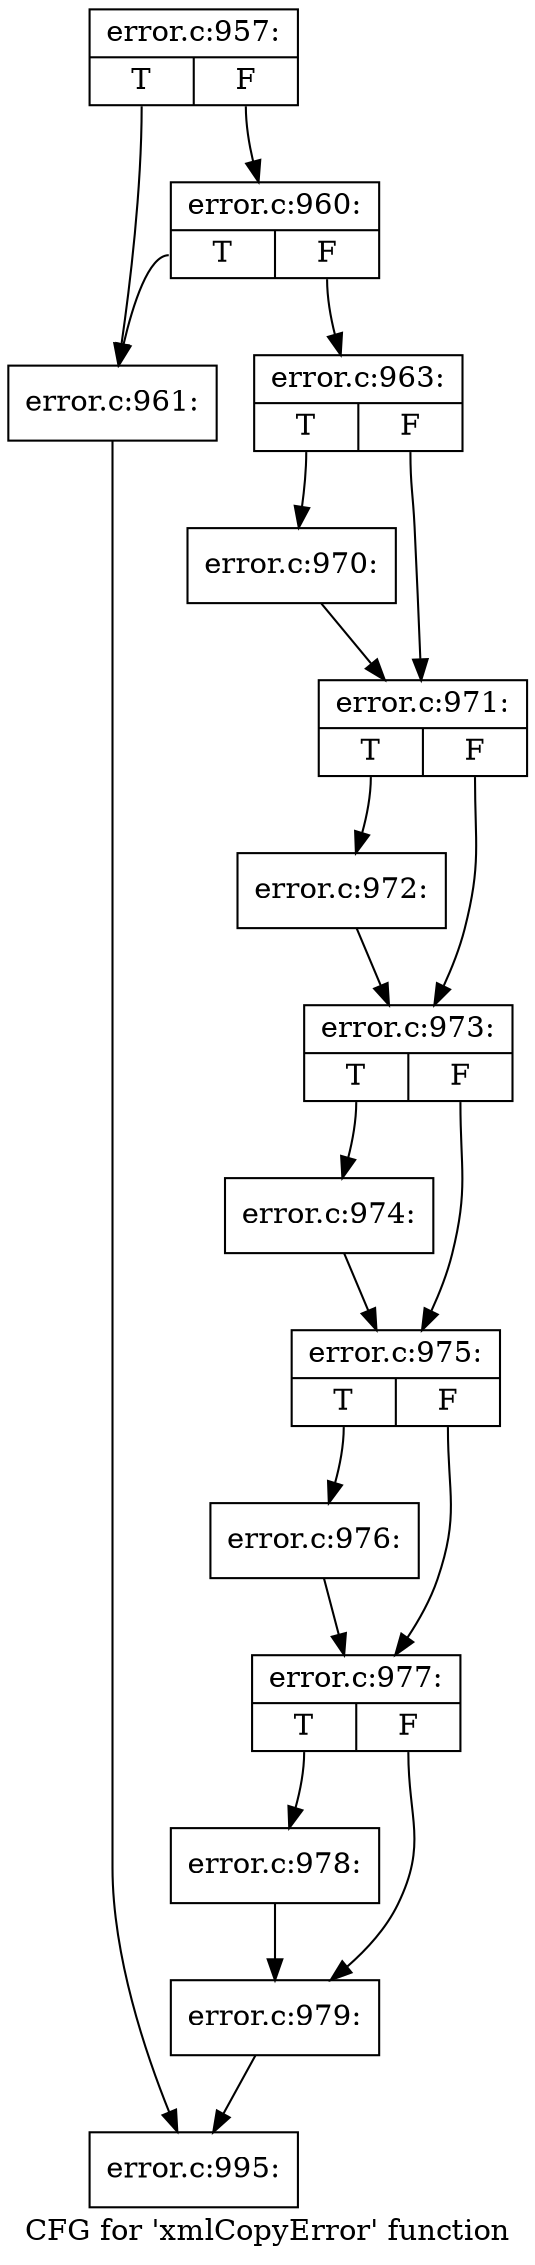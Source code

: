 digraph "CFG for 'xmlCopyError' function" {
	label="CFG for 'xmlCopyError' function";

	Node0x45cab30 [shape=record,label="{error.c:957:|{<s0>T|<s1>F}}"];
	Node0x45cab30:s0 -> Node0x45d9ed0;
	Node0x45cab30:s1 -> Node0x45d9f70;
	Node0x45d9f70 [shape=record,label="{error.c:960:|{<s0>T|<s1>F}}"];
	Node0x45d9f70:s0 -> Node0x45d9ed0;
	Node0x45d9f70:s1 -> Node0x45d9f20;
	Node0x45d9ed0 [shape=record,label="{error.c:961:}"];
	Node0x45d9ed0 -> Node0x45cd3b0;
	Node0x45d9f20 [shape=record,label="{error.c:963:|{<s0>T|<s1>F}}"];
	Node0x45d9f20:s0 -> Node0x4620c70;
	Node0x45d9f20:s1 -> Node0x4620cc0;
	Node0x4620c70 [shape=record,label="{error.c:970:}"];
	Node0x4620c70 -> Node0x4620cc0;
	Node0x4620cc0 [shape=record,label="{error.c:971:|{<s0>T|<s1>F}}"];
	Node0x4620cc0:s0 -> Node0x4621450;
	Node0x4620cc0:s1 -> Node0x46214a0;
	Node0x4621450 [shape=record,label="{error.c:972:}"];
	Node0x4621450 -> Node0x46214a0;
	Node0x46214a0 [shape=record,label="{error.c:973:|{<s0>T|<s1>F}}"];
	Node0x46214a0:s0 -> Node0x4621c30;
	Node0x46214a0:s1 -> Node0x4621c80;
	Node0x4621c30 [shape=record,label="{error.c:974:}"];
	Node0x4621c30 -> Node0x4621c80;
	Node0x4621c80 [shape=record,label="{error.c:975:|{<s0>T|<s1>F}}"];
	Node0x4621c80:s0 -> Node0x4622410;
	Node0x4621c80:s1 -> Node0x4622460;
	Node0x4622410 [shape=record,label="{error.c:976:}"];
	Node0x4622410 -> Node0x4622460;
	Node0x4622460 [shape=record,label="{error.c:977:|{<s0>T|<s1>F}}"];
	Node0x4622460:s0 -> Node0x4622bf0;
	Node0x4622460:s1 -> Node0x4622c40;
	Node0x4622bf0 [shape=record,label="{error.c:978:}"];
	Node0x4622bf0 -> Node0x4622c40;
	Node0x4622c40 [shape=record,label="{error.c:979:}"];
	Node0x4622c40 -> Node0x45cd3b0;
	Node0x45cd3b0 [shape=record,label="{error.c:995:}"];
}
